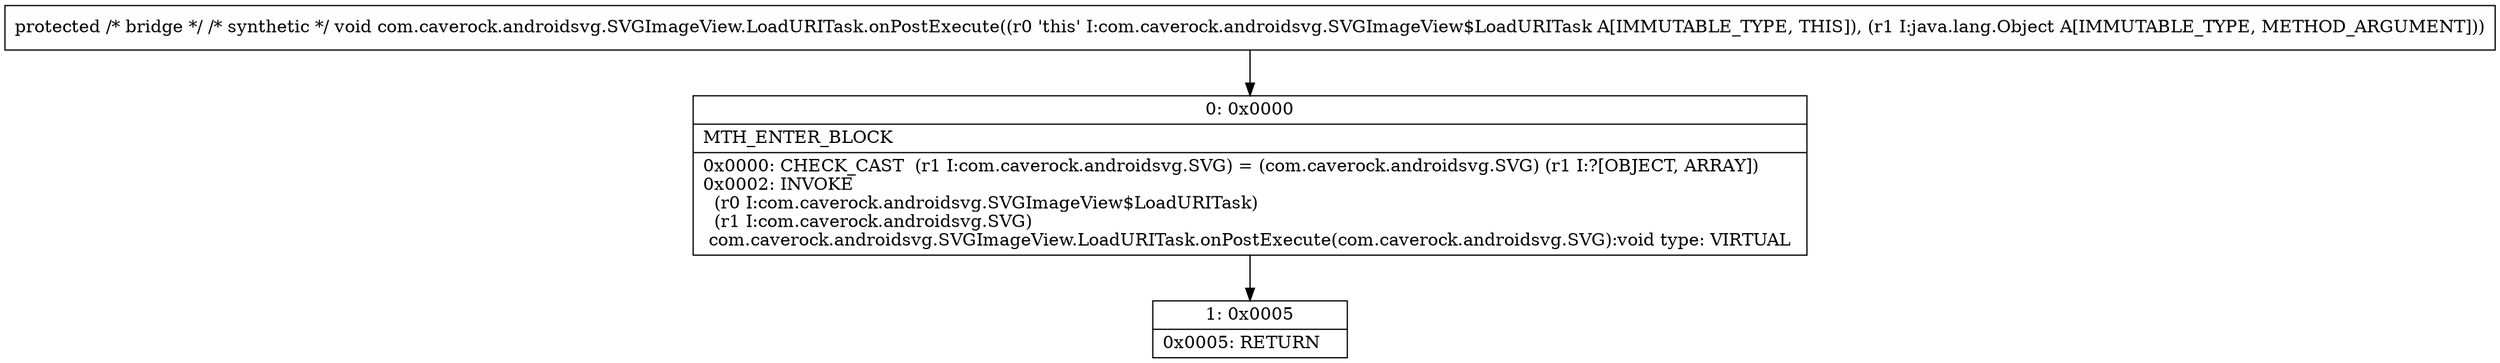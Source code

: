 digraph "CFG forcom.caverock.androidsvg.SVGImageView.LoadURITask.onPostExecute(Ljava\/lang\/Object;)V" {
Node_0 [shape=record,label="{0\:\ 0x0000|MTH_ENTER_BLOCK\l|0x0000: CHECK_CAST  (r1 I:com.caverock.androidsvg.SVG) = (com.caverock.androidsvg.SVG) (r1 I:?[OBJECT, ARRAY]) \l0x0002: INVOKE  \l  (r0 I:com.caverock.androidsvg.SVGImageView$LoadURITask)\l  (r1 I:com.caverock.androidsvg.SVG)\l com.caverock.androidsvg.SVGImageView.LoadURITask.onPostExecute(com.caverock.androidsvg.SVG):void type: VIRTUAL \l}"];
Node_1 [shape=record,label="{1\:\ 0x0005|0x0005: RETURN   \l}"];
MethodNode[shape=record,label="{protected \/* bridge *\/ \/* synthetic *\/ void com.caverock.androidsvg.SVGImageView.LoadURITask.onPostExecute((r0 'this' I:com.caverock.androidsvg.SVGImageView$LoadURITask A[IMMUTABLE_TYPE, THIS]), (r1 I:java.lang.Object A[IMMUTABLE_TYPE, METHOD_ARGUMENT])) }"];
MethodNode -> Node_0;
Node_0 -> Node_1;
}

